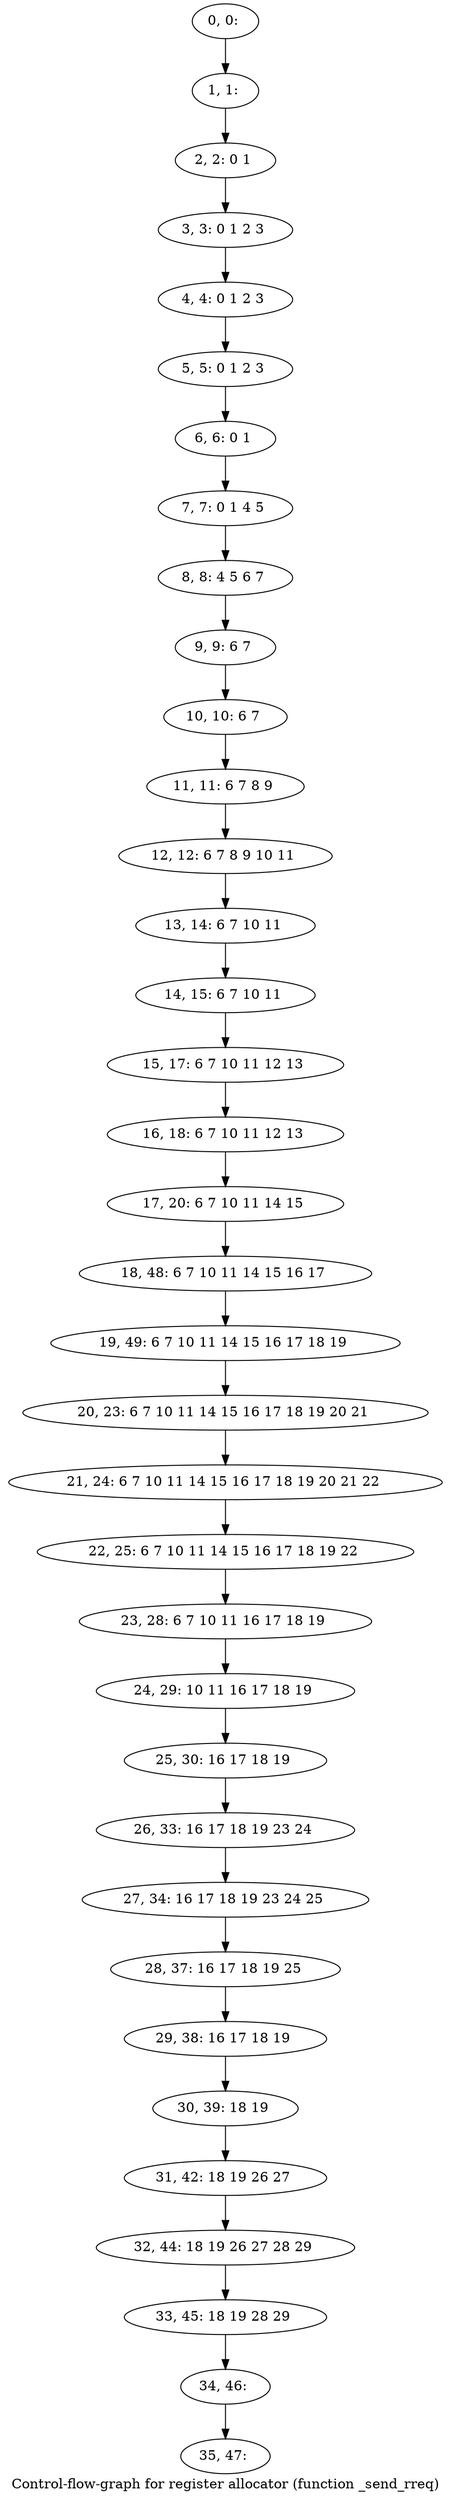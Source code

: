digraph G {
graph [label="Control-flow-graph for register allocator (function _send_rreq)"]
0[label="0, 0: "];
1[label="1, 1: "];
2[label="2, 2: 0 1 "];
3[label="3, 3: 0 1 2 3 "];
4[label="4, 4: 0 1 2 3 "];
5[label="5, 5: 0 1 2 3 "];
6[label="6, 6: 0 1 "];
7[label="7, 7: 0 1 4 5 "];
8[label="8, 8: 4 5 6 7 "];
9[label="9, 9: 6 7 "];
10[label="10, 10: 6 7 "];
11[label="11, 11: 6 7 8 9 "];
12[label="12, 12: 6 7 8 9 10 11 "];
13[label="13, 14: 6 7 10 11 "];
14[label="14, 15: 6 7 10 11 "];
15[label="15, 17: 6 7 10 11 12 13 "];
16[label="16, 18: 6 7 10 11 12 13 "];
17[label="17, 20: 6 7 10 11 14 15 "];
18[label="18, 48: 6 7 10 11 14 15 16 17 "];
19[label="19, 49: 6 7 10 11 14 15 16 17 18 19 "];
20[label="20, 23: 6 7 10 11 14 15 16 17 18 19 20 21 "];
21[label="21, 24: 6 7 10 11 14 15 16 17 18 19 20 21 22 "];
22[label="22, 25: 6 7 10 11 14 15 16 17 18 19 22 "];
23[label="23, 28: 6 7 10 11 16 17 18 19 "];
24[label="24, 29: 10 11 16 17 18 19 "];
25[label="25, 30: 16 17 18 19 "];
26[label="26, 33: 16 17 18 19 23 24 "];
27[label="27, 34: 16 17 18 19 23 24 25 "];
28[label="28, 37: 16 17 18 19 25 "];
29[label="29, 38: 16 17 18 19 "];
30[label="30, 39: 18 19 "];
31[label="31, 42: 18 19 26 27 "];
32[label="32, 44: 18 19 26 27 28 29 "];
33[label="33, 45: 18 19 28 29 "];
34[label="34, 46: "];
35[label="35, 47: "];
0->1 ;
1->2 ;
2->3 ;
3->4 ;
4->5 ;
5->6 ;
6->7 ;
7->8 ;
8->9 ;
9->10 ;
10->11 ;
11->12 ;
12->13 ;
13->14 ;
14->15 ;
15->16 ;
16->17 ;
17->18 ;
18->19 ;
19->20 ;
20->21 ;
21->22 ;
22->23 ;
23->24 ;
24->25 ;
25->26 ;
26->27 ;
27->28 ;
28->29 ;
29->30 ;
30->31 ;
31->32 ;
32->33 ;
33->34 ;
34->35 ;
}
